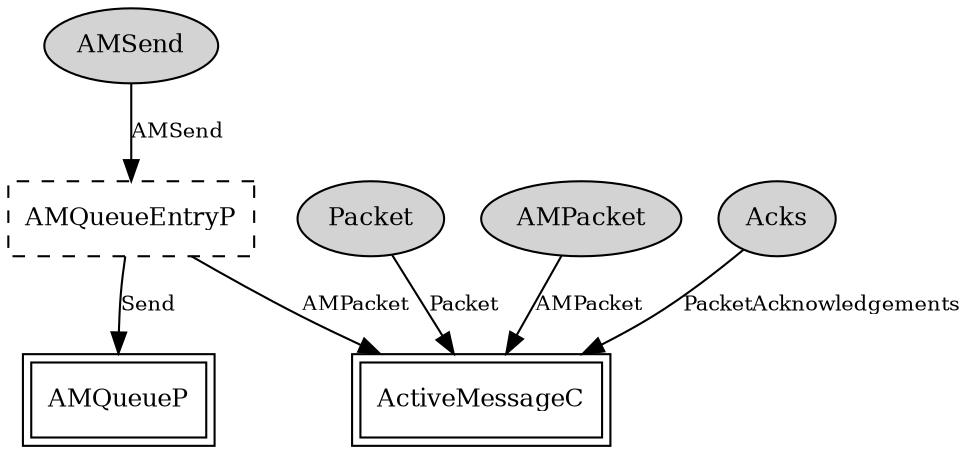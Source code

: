 digraph "tos.system.AMSenderC" {
  n0x7d9e9e00 [shape=ellipse, style=filled, label="AMSend", fontsize=12];
  "AMSenderC.AMQueueEntryP" [fontsize=12, shape=box, style=dashed, label="AMQueueEntryP", URL="tos.system.AMQueueEntryP.html"];
  n0x7d9e84d8 [shape=ellipse, style=filled, label="Packet", fontsize=12];
  "ActiveMessageC" [fontsize=12, shape=box,peripheries=2, URL="tos.lib.tossim.ActiveMessageC.html"];
  n0x7d9e8b80 [shape=ellipse, style=filled, label="AMPacket", fontsize=12];
  "ActiveMessageC" [fontsize=12, shape=box,peripheries=2, URL="tos.lib.tossim.ActiveMessageC.html"];
  n0x7d9e77b0 [shape=ellipse, style=filled, label="Acks", fontsize=12];
  "ActiveMessageC" [fontsize=12, shape=box,peripheries=2, URL="tos.lib.tossim.ActiveMessageC.html"];
  "AMSenderC.AMQueueEntryP" [fontsize=12, shape=box, style=dashed, label="AMQueueEntryP", URL="tos.system.AMQueueEntryP.html"];
  "AMQueueP" [fontsize=12, shape=box,peripheries=2, URL="tos.system.AMQueueP.html"];
  "AMSenderC.AMQueueEntryP" [fontsize=12, shape=box, style=dashed, label="AMQueueEntryP", URL="tos.system.AMQueueEntryP.html"];
  "n0x7d9e9e00" -> "AMSenderC.AMQueueEntryP" [label="AMSend", URL="../ihtml/tos.interfaces.AMSend.html", fontsize=10];
  "n0x7d9e84d8" -> "ActiveMessageC" [label="Packet", URL="../ihtml/tos.interfaces.Packet.html", fontsize=10];
  "n0x7d9e8b80" -> "ActiveMessageC" [label="AMPacket", URL="../ihtml/tos.interfaces.AMPacket.html", fontsize=10];
  "n0x7d9e77b0" -> "ActiveMessageC" [label="PacketAcknowledgements", URL="../ihtml/tos.interfaces.PacketAcknowledgements.html", fontsize=10];
  "AMSenderC.AMQueueEntryP" -> "AMQueueP" [label="Send", URL="../ihtml/tos.interfaces.Send.html", fontsize=10];
  "AMSenderC.AMQueueEntryP" -> "ActiveMessageC" [label="AMPacket", URL="../ihtml/tos.interfaces.AMPacket.html", fontsize=10];
}
